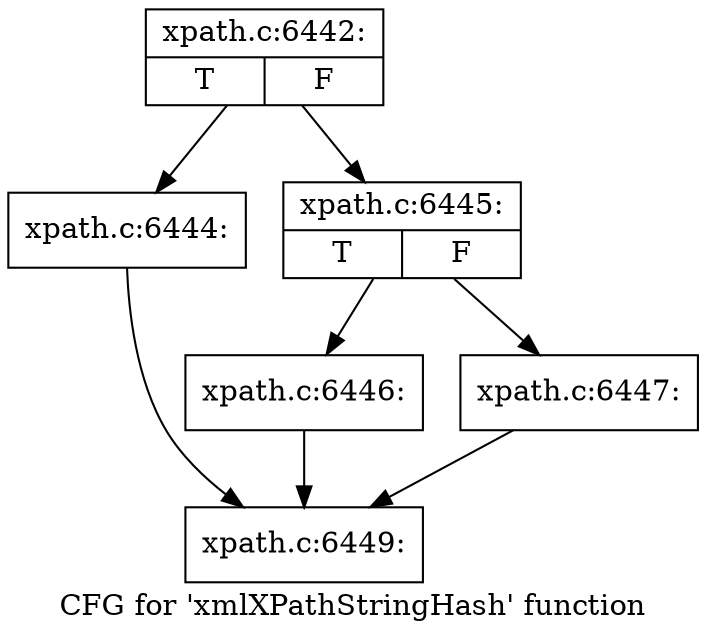 digraph "CFG for 'xmlXPathStringHash' function" {
	label="CFG for 'xmlXPathStringHash' function";

	Node0x4dcee80 [shape=record,label="{xpath.c:6442:|{<s0>T|<s1>F}}"];
	Node0x4dcee80 -> Node0x4dcf110;
	Node0x4dcee80 -> Node0x4dcf160;
	Node0x4dcf110 [shape=record,label="{xpath.c:6444:}"];
	Node0x4dcf110 -> Node0x4dcf410;
	Node0x4dcf160 [shape=record,label="{xpath.c:6445:|{<s0>T|<s1>F}}"];
	Node0x4dcf160 -> Node0x46bbc50;
	Node0x4dcf160 -> Node0x46bbca0;
	Node0x46bbc50 [shape=record,label="{xpath.c:6446:}"];
	Node0x46bbc50 -> Node0x4dcf410;
	Node0x46bbca0 [shape=record,label="{xpath.c:6447:}"];
	Node0x46bbca0 -> Node0x4dcf410;
	Node0x4dcf410 [shape=record,label="{xpath.c:6449:}"];
}
